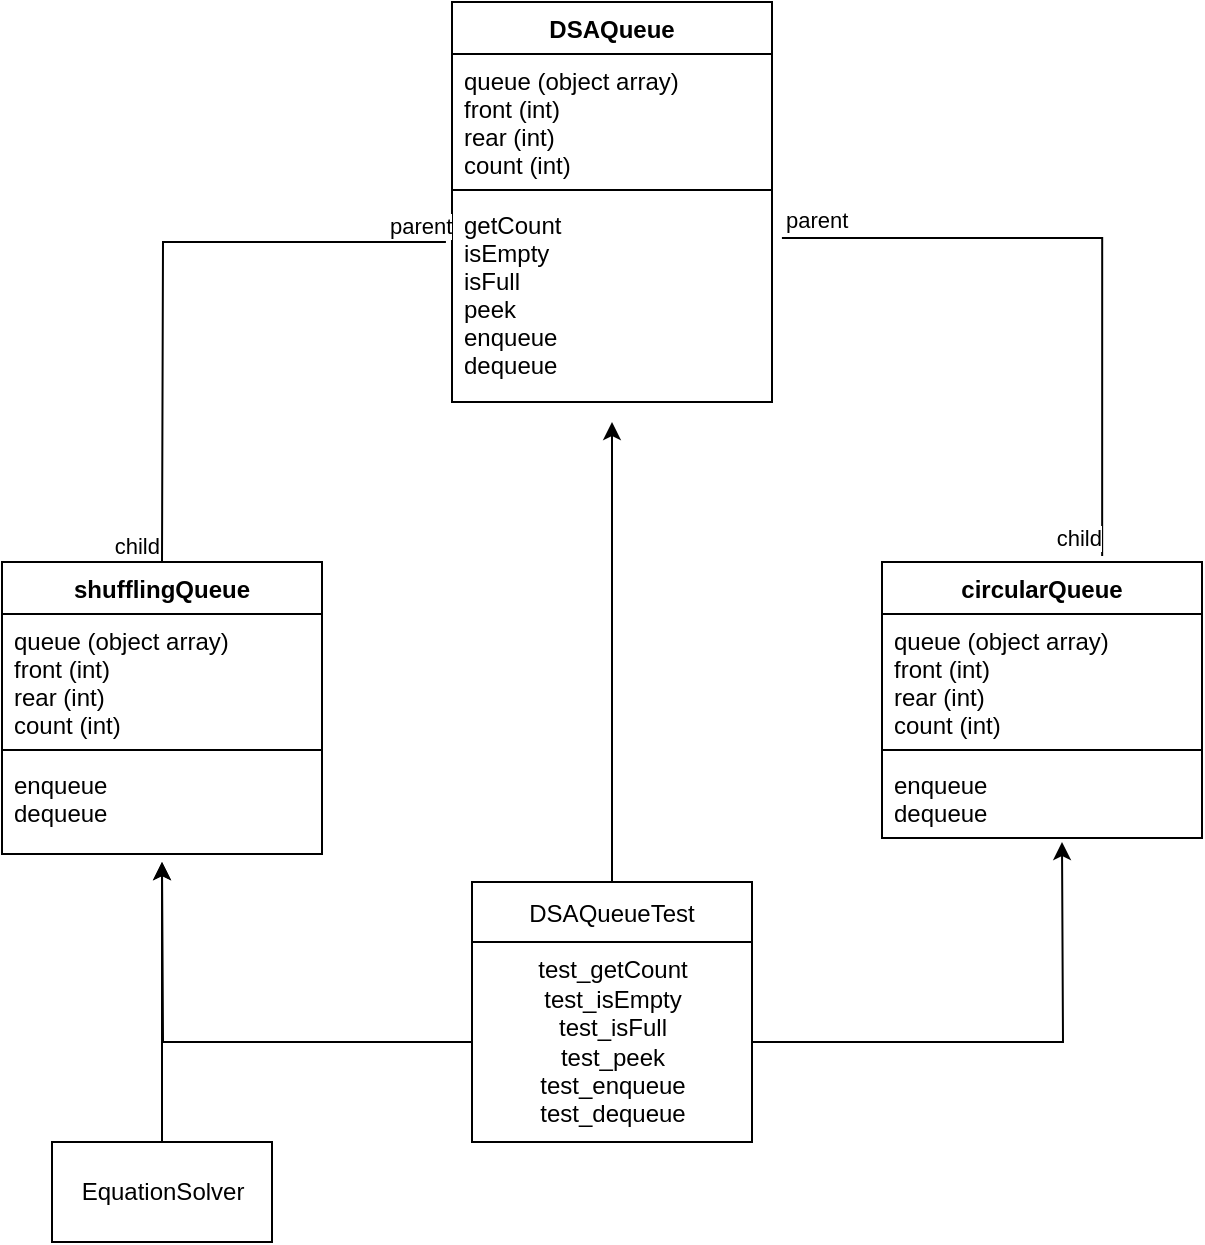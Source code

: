 <mxfile version="20.2.5" type="device"><diagram id="BS8q8W33WQX2k9yMHjDm" name="Page-1"><mxGraphModel dx="702" dy="1634" grid="1" gridSize="10" guides="1" tooltips="1" connect="1" arrows="1" fold="1" page="1" pageScale="1" pageWidth="850" pageHeight="1100" math="0" shadow="0"><root><mxCell id="0"/><mxCell id="1" parent="0"/><mxCell id="jTOX8NvqY3C2kIql-ntC-1" value="DSAQueue" style="swimlane;fontStyle=1;align=center;verticalAlign=top;childLayout=stackLayout;horizontal=1;startSize=26;horizontalStack=0;resizeParent=1;resizeParentMax=0;resizeLast=0;collapsible=1;marginBottom=0;" parent="1" vertex="1"><mxGeometry x="345" y="200" width="160" height="200" as="geometry"/></mxCell><mxCell id="jTOX8NvqY3C2kIql-ntC-2" value="queue (object array)&#10;front (int)&#10;rear (int)&#10;count (int)" style="text;strokeColor=none;fillColor=none;align=left;verticalAlign=top;spacingLeft=4;spacingRight=4;overflow=hidden;rotatable=0;points=[[0,0.5],[1,0.5]];portConstraint=eastwest;" parent="jTOX8NvqY3C2kIql-ntC-1" vertex="1"><mxGeometry y="26" width="160" height="64" as="geometry"/></mxCell><mxCell id="jTOX8NvqY3C2kIql-ntC-3" value="" style="line;strokeWidth=1;fillColor=none;align=left;verticalAlign=middle;spacingTop=-1;spacingLeft=3;spacingRight=3;rotatable=0;labelPosition=right;points=[];portConstraint=eastwest;" parent="jTOX8NvqY3C2kIql-ntC-1" vertex="1"><mxGeometry y="90" width="160" height="8" as="geometry"/></mxCell><mxCell id="jTOX8NvqY3C2kIql-ntC-4" value="getCount&#10;isEmpty&#10;isFull&#10;peek&#10;enqueue&#10;dequeue" style="text;strokeColor=none;fillColor=none;align=left;verticalAlign=top;spacingLeft=4;spacingRight=4;overflow=hidden;rotatable=0;points=[[0,0.5],[1,0.5]];portConstraint=eastwest;" parent="jTOX8NvqY3C2kIql-ntC-1" vertex="1"><mxGeometry y="98" width="160" height="102" as="geometry"/></mxCell><mxCell id="jTOX8NvqY3C2kIql-ntC-5" value="shufflingQueue" style="swimlane;fontStyle=1;align=center;verticalAlign=top;childLayout=stackLayout;horizontal=1;startSize=26;horizontalStack=0;resizeParent=1;resizeParentMax=0;resizeLast=0;collapsible=1;marginBottom=0;" parent="1" vertex="1"><mxGeometry x="120" y="480" width="160" height="146" as="geometry"/></mxCell><mxCell id="jTOX8NvqY3C2kIql-ntC-6" value="queue (object array)&#10;front (int)&#10;rear (int)&#10;count (int)" style="text;strokeColor=none;fillColor=none;align=left;verticalAlign=top;spacingLeft=4;spacingRight=4;overflow=hidden;rotatable=0;points=[[0,0.5],[1,0.5]];portConstraint=eastwest;" parent="jTOX8NvqY3C2kIql-ntC-5" vertex="1"><mxGeometry y="26" width="160" height="64" as="geometry"/></mxCell><mxCell id="jTOX8NvqY3C2kIql-ntC-7" value="" style="line;strokeWidth=1;fillColor=none;align=left;verticalAlign=middle;spacingTop=-1;spacingLeft=3;spacingRight=3;rotatable=0;labelPosition=right;points=[];portConstraint=eastwest;" parent="jTOX8NvqY3C2kIql-ntC-5" vertex="1"><mxGeometry y="90" width="160" height="8" as="geometry"/></mxCell><mxCell id="jTOX8NvqY3C2kIql-ntC-8" value="enqueue&#10;dequeue&#10;" style="text;strokeColor=none;fillColor=none;align=left;verticalAlign=top;spacingLeft=4;spacingRight=4;overflow=hidden;rotatable=0;points=[[0,0.5],[1,0.5]];portConstraint=eastwest;" parent="jTOX8NvqY3C2kIql-ntC-5" vertex="1"><mxGeometry y="98" width="160" height="48" as="geometry"/></mxCell><mxCell id="jTOX8NvqY3C2kIql-ntC-9" value="circularQueue" style="swimlane;fontStyle=1;align=center;verticalAlign=top;childLayout=stackLayout;horizontal=1;startSize=26;horizontalStack=0;resizeParent=1;resizeParentMax=0;resizeLast=0;collapsible=1;marginBottom=0;" parent="1" vertex="1"><mxGeometry x="560" y="480" width="160" height="138" as="geometry"/></mxCell><mxCell id="jTOX8NvqY3C2kIql-ntC-10" value="queue (object array)&#10;front (int)&#10;rear (int)&#10;count (int)" style="text;strokeColor=none;fillColor=none;align=left;verticalAlign=top;spacingLeft=4;spacingRight=4;overflow=hidden;rotatable=0;points=[[0,0.5],[1,0.5]];portConstraint=eastwest;" parent="jTOX8NvqY3C2kIql-ntC-9" vertex="1"><mxGeometry y="26" width="160" height="64" as="geometry"/></mxCell><mxCell id="jTOX8NvqY3C2kIql-ntC-11" value="" style="line;strokeWidth=1;fillColor=none;align=left;verticalAlign=middle;spacingTop=-1;spacingLeft=3;spacingRight=3;rotatable=0;labelPosition=right;points=[];portConstraint=eastwest;" parent="jTOX8NvqY3C2kIql-ntC-9" vertex="1"><mxGeometry y="90" width="160" height="8" as="geometry"/></mxCell><mxCell id="jTOX8NvqY3C2kIql-ntC-12" value="enqueue&#10;dequeue&#10;" style="text;strokeColor=none;fillColor=none;align=left;verticalAlign=top;spacingLeft=4;spacingRight=4;overflow=hidden;rotatable=0;points=[[0,0.5],[1,0.5]];portConstraint=eastwest;" parent="jTOX8NvqY3C2kIql-ntC-9" vertex="1"><mxGeometry y="98" width="160" height="40" as="geometry"/></mxCell><mxCell id="IN6gQ8h0BGzHgtD4MM0n-2" style="edgeStyle=orthogonalEdgeStyle;rounded=0;orthogonalLoop=1;jettySize=auto;html=1;" edge="1" parent="1" source="jTOX8NvqY3C2kIql-ntC-22"><mxGeometry relative="1" as="geometry"><mxPoint x="425" y="410" as="targetPoint"/></mxGeometry></mxCell><mxCell id="jTOX8NvqY3C2kIql-ntC-22" value="DSAQueueTest" style="swimlane;fontStyle=0;childLayout=stackLayout;horizontal=1;startSize=30;fillColor=none;horizontalStack=0;resizeParent=1;resizeParentMax=0;resizeLast=0;collapsible=1;marginBottom=0;" parent="1" vertex="1"><mxGeometry x="355" y="640" width="140" height="130" as="geometry"/></mxCell><mxCell id="IN6gQ8h0BGzHgtD4MM0n-10" value="test_getCount&lt;br&gt;test_isEmpty&lt;br&gt;test_isFull&lt;br&gt;test_peek&lt;br&gt;test_enqueue&lt;br&gt;test_dequeue&lt;br&gt;" style="text;html=1;align=center;verticalAlign=middle;resizable=0;points=[];autosize=1;strokeColor=none;fillColor=none;" vertex="1" parent="jTOX8NvqY3C2kIql-ntC-22"><mxGeometry y="30" width="140" height="100" as="geometry"/></mxCell><mxCell id="IN6gQ8h0BGzHgtD4MM0n-3" value="" style="endArrow=none;html=1;edgeStyle=orthogonalEdgeStyle;rounded=0;exitX=-0.019;exitY=0.216;exitDx=0;exitDy=0;exitPerimeter=0;" edge="1" parent="1" source="jTOX8NvqY3C2kIql-ntC-4"><mxGeometry relative="1" as="geometry"><mxPoint x="310" y="320" as="sourcePoint"/><mxPoint x="200" y="480" as="targetPoint"/></mxGeometry></mxCell><mxCell id="IN6gQ8h0BGzHgtD4MM0n-4" value="parent" style="edgeLabel;resizable=0;html=1;align=left;verticalAlign=bottom;" connectable="0" vertex="1" parent="IN6gQ8h0BGzHgtD4MM0n-3"><mxGeometry x="-1" relative="1" as="geometry"><mxPoint x="-30" as="offset"/></mxGeometry></mxCell><mxCell id="IN6gQ8h0BGzHgtD4MM0n-5" value="child" style="edgeLabel;resizable=0;html=1;align=right;verticalAlign=bottom;" connectable="0" vertex="1" parent="IN6gQ8h0BGzHgtD4MM0n-3"><mxGeometry x="1" relative="1" as="geometry"/></mxCell><mxCell id="IN6gQ8h0BGzHgtD4MM0n-6" value="" style="endArrow=none;html=1;edgeStyle=orthogonalEdgeStyle;rounded=0;entryX=0.688;entryY=-0.022;entryDx=0;entryDy=0;entryPerimeter=0;exitX=1.031;exitY=0.196;exitDx=0;exitDy=0;exitPerimeter=0;" edge="1" parent="1" source="jTOX8NvqY3C2kIql-ntC-4" target="jTOX8NvqY3C2kIql-ntC-9"><mxGeometry relative="1" as="geometry"><mxPoint x="510" y="320" as="sourcePoint"/><mxPoint x="670" y="470" as="targetPoint"/></mxGeometry></mxCell><mxCell id="IN6gQ8h0BGzHgtD4MM0n-7" value="parent" style="edgeLabel;resizable=0;html=1;align=left;verticalAlign=bottom;" connectable="0" vertex="1" parent="IN6gQ8h0BGzHgtD4MM0n-6"><mxGeometry x="-1" relative="1" as="geometry"><mxPoint as="offset"/></mxGeometry></mxCell><mxCell id="IN6gQ8h0BGzHgtD4MM0n-8" value="child" style="edgeLabel;resizable=0;html=1;align=right;verticalAlign=bottom;" connectable="0" vertex="1" parent="IN6gQ8h0BGzHgtD4MM0n-6"><mxGeometry x="1" relative="1" as="geometry"/></mxCell><mxCell id="IN6gQ8h0BGzHgtD4MM0n-13" style="edgeStyle=orthogonalEdgeStyle;rounded=0;orthogonalLoop=1;jettySize=auto;html=1;" edge="1" parent="1" source="IN6gQ8h0BGzHgtD4MM0n-11"><mxGeometry relative="1" as="geometry"><mxPoint x="200" y="630" as="targetPoint"/></mxGeometry></mxCell><mxCell id="IN6gQ8h0BGzHgtD4MM0n-11" value="EquationSolver" style="html=1;" vertex="1" parent="1"><mxGeometry x="145" y="770" width="110" height="50" as="geometry"/></mxCell><mxCell id="IN6gQ8h0BGzHgtD4MM0n-14" style="edgeStyle=orthogonalEdgeStyle;rounded=0;orthogonalLoop=1;jettySize=auto;html=1;" edge="1" parent="1" source="IN6gQ8h0BGzHgtD4MM0n-10"><mxGeometry relative="1" as="geometry"><mxPoint x="650" y="620" as="targetPoint"/></mxGeometry></mxCell><mxCell id="IN6gQ8h0BGzHgtD4MM0n-15" style="edgeStyle=orthogonalEdgeStyle;rounded=0;orthogonalLoop=1;jettySize=auto;html=1;" edge="1" parent="1" source="IN6gQ8h0BGzHgtD4MM0n-10"><mxGeometry relative="1" as="geometry"><mxPoint x="200" y="630" as="targetPoint"/></mxGeometry></mxCell></root></mxGraphModel></diagram></mxfile>